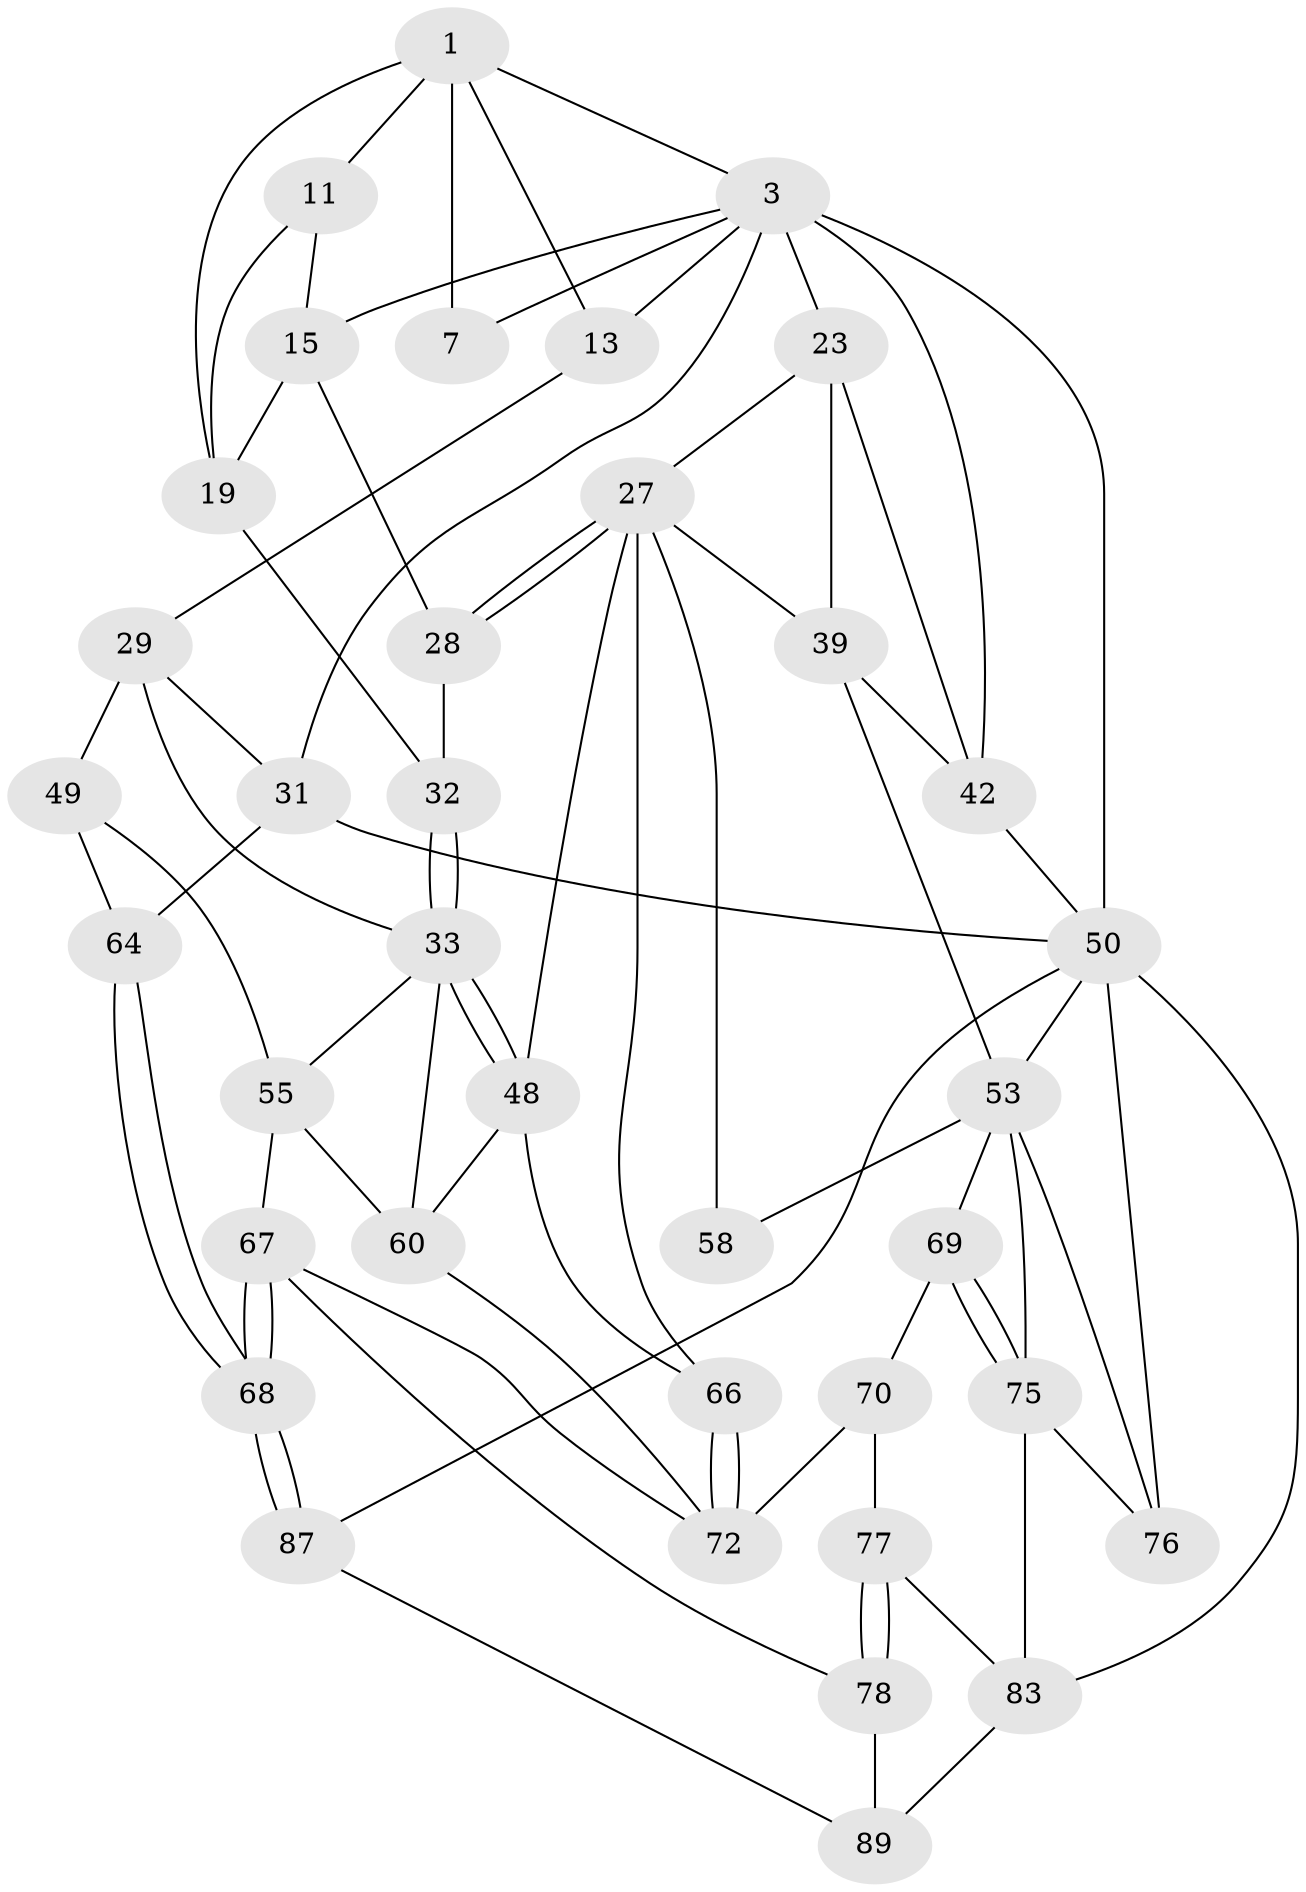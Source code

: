 // original degree distribution, {3: 0.02127659574468085, 4: 0.23404255319148937, 5: 0.5319148936170213, 6: 0.2127659574468085}
// Generated by graph-tools (version 1.1) at 2025/21/03/04/25 18:21:10]
// undirected, 37 vertices, 80 edges
graph export_dot {
graph [start="1"]
  node [color=gray90,style=filled];
  1 [pos="+0.2856640850597261+0",super="+2+8"];
  3 [pos="+0.8254441824584722+0",super="+14+4"];
  7 [pos="+0.24313705828316595+0"];
  11 [pos="+0.5129849871815305+0.061937237940472824",super="+12"];
  13 [pos="+0.13294881702790465+0.09807667373504354",super="+18"];
  15 [pos="+0.6080595893046072+0.1835940550496463",super="+25+16"];
  19 [pos="+0.3761650766164543+0.2667728029480994",super="+21"];
  23 [pos="+1+0.08759946691888376",super="+24"];
  27 [pos="+0.6648197087762009+0.38382072291511815",super="+41"];
  28 [pos="+0.6397009737836514+0.35773630659002814"];
  29 [pos="+0.06647025348551325+0.3268476421901543",super="+36+30"];
  31 [pos="+0+0.35656919755977096",super="+65"];
  32 [pos="+0.3924462800720792+0.36894099738378183"];
  33 [pos="+0.3775414260403698+0.4400027725616778",super="+34"];
  39 [pos="+0.8569613316366783+0.457416644923837",super="+40"];
  42 [pos="+0.9488055595369862+0.3711219671725744",super="+44+43"];
  48 [pos="+0.5503583462451836+0.5158854997943417",super="+62"];
  49 [pos="+0.17944956702268242+0.552771007072373",super="+56"];
  50 [pos="+1+1",super="+51+86+92"];
  53 [pos="+0.9494389287213482+0.5967822141762564",super="+54+74"];
  55 [pos="+0.20084561244120297+0.5646475512710354",super="+61"];
  58 [pos="+0.7927357088076128+0.5725846855989959"];
  60 [pos="+0.34512151791482176+0.6372742553992236",super="+63"];
  64 [pos="+0.09661590501700257+0.6431926150553118"];
  66 [pos="+0.6678450266623994+0.6341266804362773"];
  67 [pos="+0.3395830009915519+0.6803995208914767",super="+80"];
  68 [pos="+0.22951935276568106+0.8295723618409718"];
  69 [pos="+0.7739695484321077+0.703616814432317"];
  70 [pos="+0.7697062556885879+0.7042664246500115",super="+71"];
  72 [pos="+0.6670922550234786+0.6741777541395529",super="+73"];
  75 [pos="+0.7807429100898973+0.7113567045697637",super="+82"];
  76 [pos="+0.886213244373869+0.8567578759491135",super="+85"];
  77 [pos="+0.6810024844710462+0.7833991464803012",super="+81"];
  78 [pos="+0.6423385947884075+0.8192436646445083",super="+79"];
  83 [pos="+0.7537275927674983+0.8782287691488605",super="+90"];
  87 [pos="+0.2293209112994066+0.8328391528048963"];
  89 [pos="+0.49846616062322446+0.930515286705228"];
  1 -- 3;
  1 -- 11 [weight=2];
  1 -- 19;
  1 -- 7;
  1 -- 13 [weight=2];
  3 -- 15;
  3 -- 7;
  3 -- 42;
  3 -- 13;
  3 -- 50 [weight=2];
  3 -- 23 [weight=2];
  3 -- 31;
  11 -- 15;
  11 -- 19;
  13 -- 29;
  15 -- 28;
  15 -- 19;
  19 -- 32;
  23 -- 39;
  23 -- 42;
  23 -- 27;
  27 -- 28;
  27 -- 28;
  27 -- 48;
  27 -- 66;
  27 -- 39;
  27 -- 58 [weight=2];
  28 -- 32;
  29 -- 33;
  29 -- 49 [weight=2];
  29 -- 31;
  31 -- 64;
  31 -- 50;
  32 -- 33;
  32 -- 33;
  33 -- 48;
  33 -- 48;
  33 -- 60;
  33 -- 55;
  39 -- 42;
  39 -- 53;
  42 -- 50;
  48 -- 66;
  48 -- 60;
  49 -- 64;
  49 -- 55;
  50 -- 53;
  50 -- 76 [weight=2];
  50 -- 83 [weight=2];
  50 -- 87;
  53 -- 58;
  53 -- 69;
  53 -- 75;
  53 -- 76;
  55 -- 67;
  55 -- 60;
  60 -- 72;
  64 -- 68;
  64 -- 68;
  66 -- 72;
  66 -- 72;
  67 -- 68;
  67 -- 68;
  67 -- 78;
  67 -- 72;
  68 -- 87;
  68 -- 87;
  69 -- 70;
  69 -- 75;
  69 -- 75;
  70 -- 72;
  70 -- 77 [weight=2];
  75 -- 83;
  75 -- 76;
  77 -- 78 [weight=2];
  77 -- 78;
  77 -- 83;
  78 -- 89;
  83 -- 89;
  87 -- 89;
}
